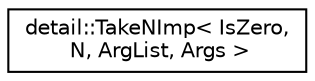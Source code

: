 digraph "Graphical Class Hierarchy"
{
  edge [fontname="Helvetica",fontsize="10",labelfontname="Helvetica",labelfontsize="10"];
  node [fontname="Helvetica",fontsize="10",shape=record];
  rankdir="LR";
  Node0 [label="detail::TakeNImp\< IsZero,\l N, ArgList, Args \>",height=0.2,width=0.4,color="black", fillcolor="white", style="filled",URL="$structdetail_1_1_take_n_imp.html"];
}
